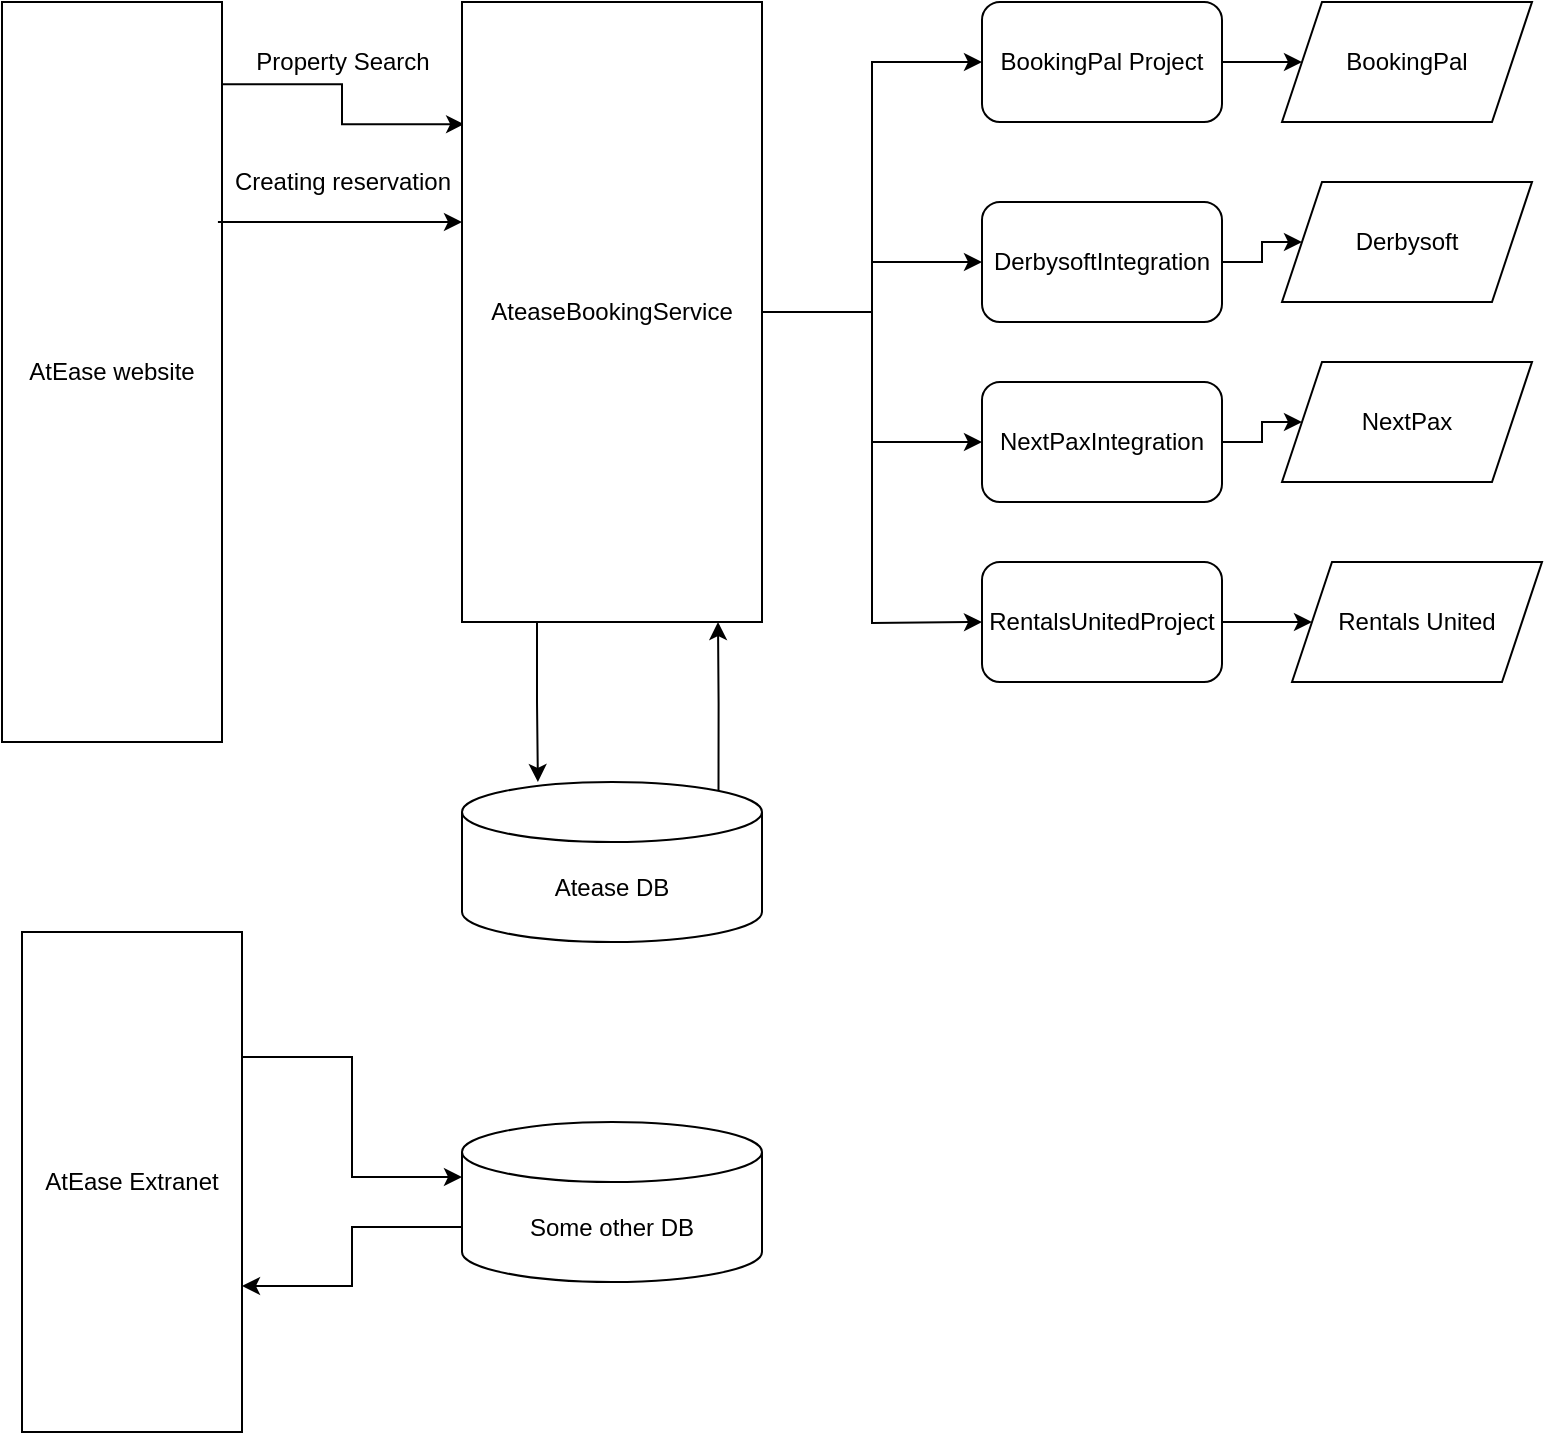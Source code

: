 <mxfile version="16.4.3" type="github">
  <diagram id="mBqlUh0IOHd4_IDjcAts" name="Page-1">
    <mxGraphModel dx="1422" dy="754" grid="1" gridSize="10" guides="1" tooltips="1" connect="1" arrows="1" fold="1" page="1" pageScale="1" pageWidth="827" pageHeight="1169" math="0" shadow="0">
      <root>
        <mxCell id="0" />
        <mxCell id="1" parent="0" />
        <mxCell id="Pcj03ghA1t9jqHRigUyF-5" value="" style="edgeStyle=orthogonalEdgeStyle;rounded=0;orthogonalLoop=1;jettySize=auto;html=1;exitX=0.111;exitY=0.009;exitDx=0;exitDy=0;exitPerimeter=0;entryX=0.197;entryY=0.993;entryDx=0;entryDy=0;entryPerimeter=0;" edge="1" parent="1" source="Pcj03ghA1t9jqHRigUyF-9" target="Pcj03ghA1t9jqHRigUyF-10">
          <mxGeometry relative="1" as="geometry">
            <mxPoint x="190" y="310" as="sourcePoint" />
            <mxPoint x="270" y="183" as="targetPoint" />
          </mxGeometry>
        </mxCell>
        <mxCell id="Pcj03ghA1t9jqHRigUyF-6" value="Property Search" style="text;html=1;align=center;verticalAlign=middle;resizable=0;points=[];autosize=1;strokeColor=none;fillColor=none;" vertex="1" parent="1">
          <mxGeometry x="170" y="140" width="100" height="20" as="geometry" />
        </mxCell>
        <mxCell id="Pcj03ghA1t9jqHRigUyF-9" value="&lt;span&gt;AtEase website&lt;/span&gt;" style="rounded=0;whiteSpace=wrap;html=1;direction=south;" vertex="1" parent="1">
          <mxGeometry x="50" y="120" width="110" height="370" as="geometry" />
        </mxCell>
        <mxCell id="Pcj03ghA1t9jqHRigUyF-12" style="edgeStyle=orthogonalEdgeStyle;rounded=0;orthogonalLoop=1;jettySize=auto;html=1;exitX=1;exitY=0.75;exitDx=0;exitDy=0;entryX=0.253;entryY=0;entryDx=0;entryDy=0;entryPerimeter=0;" edge="1" parent="1" source="Pcj03ghA1t9jqHRigUyF-10" target="Pcj03ghA1t9jqHRigUyF-11">
          <mxGeometry relative="1" as="geometry" />
        </mxCell>
        <mxCell id="Pcj03ghA1t9jqHRigUyF-18" value="" style="edgeStyle=orthogonalEdgeStyle;rounded=0;orthogonalLoop=1;jettySize=auto;html=1;entryX=0;entryY=0.5;entryDx=0;entryDy=0;" edge="1" parent="1" source="Pcj03ghA1t9jqHRigUyF-10" target="Pcj03ghA1t9jqHRigUyF-39">
          <mxGeometry relative="1" as="geometry">
            <mxPoint x="535" y="150" as="targetPoint" />
          </mxGeometry>
        </mxCell>
        <mxCell id="Pcj03ghA1t9jqHRigUyF-28" style="edgeStyle=orthogonalEdgeStyle;rounded=0;orthogonalLoop=1;jettySize=auto;html=1;entryX=0;entryY=0.5;entryDx=0;entryDy=0;" edge="1" parent="1" source="Pcj03ghA1t9jqHRigUyF-10" target="Pcj03ghA1t9jqHRigUyF-40">
          <mxGeometry relative="1" as="geometry">
            <mxPoint x="535" y="250" as="targetPoint" />
          </mxGeometry>
        </mxCell>
        <mxCell id="Pcj03ghA1t9jqHRigUyF-29" style="edgeStyle=orthogonalEdgeStyle;rounded=0;orthogonalLoop=1;jettySize=auto;html=1;entryX=0;entryY=0.5;entryDx=0;entryDy=0;" edge="1" parent="1" source="Pcj03ghA1t9jqHRigUyF-10" target="Pcj03ghA1t9jqHRigUyF-41">
          <mxGeometry relative="1" as="geometry">
            <mxPoint x="535" y="340" as="targetPoint" />
          </mxGeometry>
        </mxCell>
        <mxCell id="Pcj03ghA1t9jqHRigUyF-30" style="edgeStyle=orthogonalEdgeStyle;rounded=0;orthogonalLoop=1;jettySize=auto;html=1;" edge="1" parent="1" source="Pcj03ghA1t9jqHRigUyF-10">
          <mxGeometry relative="1" as="geometry">
            <mxPoint x="540" y="430" as="targetPoint" />
          </mxGeometry>
        </mxCell>
        <mxCell id="Pcj03ghA1t9jqHRigUyF-10" value="&lt;span&gt;AteaseBookingService&lt;/span&gt;" style="rounded=0;whiteSpace=wrap;html=1;direction=south;" vertex="1" parent="1">
          <mxGeometry x="280" y="120" width="150" height="310" as="geometry" />
        </mxCell>
        <mxCell id="Pcj03ghA1t9jqHRigUyF-13" style="edgeStyle=orthogonalEdgeStyle;rounded=0;orthogonalLoop=1;jettySize=auto;html=1;exitX=0.855;exitY=0;exitDx=0;exitDy=4.35;exitPerimeter=0;" edge="1" parent="1" source="Pcj03ghA1t9jqHRigUyF-11">
          <mxGeometry relative="1" as="geometry">
            <mxPoint x="408" y="430" as="targetPoint" />
          </mxGeometry>
        </mxCell>
        <mxCell id="Pcj03ghA1t9jqHRigUyF-11" value="Atease DB" style="shape=cylinder3;whiteSpace=wrap;html=1;boundedLbl=1;backgroundOutline=1;size=15;" vertex="1" parent="1">
          <mxGeometry x="280" y="510" width="150" height="80" as="geometry" />
        </mxCell>
        <mxCell id="Pcj03ghA1t9jqHRigUyF-15" value="" style="edgeStyle=orthogonalEdgeStyle;rounded=0;orthogonalLoop=1;jettySize=auto;html=1;exitX=0.111;exitY=0.009;exitDx=0;exitDy=0;exitPerimeter=0;entryX=0.197;entryY=0.993;entryDx=0;entryDy=0;entryPerimeter=0;" edge="1" parent="1">
          <mxGeometry relative="1" as="geometry">
            <mxPoint x="157.96" y="230.0" as="sourcePoint" />
            <mxPoint x="280.0" y="230.02" as="targetPoint" />
          </mxGeometry>
        </mxCell>
        <mxCell id="Pcj03ghA1t9jqHRigUyF-16" value="Creating reservation" style="text;html=1;align=center;verticalAlign=middle;resizable=0;points=[];autosize=1;strokeColor=none;fillColor=none;" vertex="1" parent="1">
          <mxGeometry x="160" y="200" width="120" height="20" as="geometry" />
        </mxCell>
        <mxCell id="Pcj03ghA1t9jqHRigUyF-33" style="edgeStyle=orthogonalEdgeStyle;rounded=0;orthogonalLoop=1;jettySize=auto;html=1;exitX=0.25;exitY=0;exitDx=0;exitDy=0;entryX=0;entryY=0;entryDx=0;entryDy=27.5;entryPerimeter=0;" edge="1" parent="1" source="Pcj03ghA1t9jqHRigUyF-31" target="Pcj03ghA1t9jqHRigUyF-32">
          <mxGeometry relative="1" as="geometry" />
        </mxCell>
        <mxCell id="Pcj03ghA1t9jqHRigUyF-31" value="&lt;span&gt;AtEase Extranet&lt;/span&gt;" style="rounded=0;whiteSpace=wrap;html=1;direction=south;" vertex="1" parent="1">
          <mxGeometry x="60" y="585" width="110" height="250" as="geometry" />
        </mxCell>
        <mxCell id="Pcj03ghA1t9jqHRigUyF-34" style="edgeStyle=orthogonalEdgeStyle;rounded=0;orthogonalLoop=1;jettySize=auto;html=1;exitX=0;exitY=0;exitDx=0;exitDy=52.5;exitPerimeter=0;entryX=0.708;entryY=0;entryDx=0;entryDy=0;entryPerimeter=0;" edge="1" parent="1" source="Pcj03ghA1t9jqHRigUyF-32" target="Pcj03ghA1t9jqHRigUyF-31">
          <mxGeometry relative="1" as="geometry" />
        </mxCell>
        <mxCell id="Pcj03ghA1t9jqHRigUyF-32" value="Some other DB" style="shape=cylinder3;whiteSpace=wrap;html=1;boundedLbl=1;backgroundOutline=1;size=15;" vertex="1" parent="1">
          <mxGeometry x="280" y="680" width="150" height="80" as="geometry" />
        </mxCell>
        <mxCell id="Pcj03ghA1t9jqHRigUyF-35" value="BookingPal" style="shape=parallelogram;perimeter=parallelogramPerimeter;whiteSpace=wrap;html=1;fixedSize=1;rounded=0;" vertex="1" parent="1">
          <mxGeometry x="690" y="120" width="125" height="60" as="geometry" />
        </mxCell>
        <mxCell id="Pcj03ghA1t9jqHRigUyF-36" value="Derbysoft" style="shape=parallelogram;perimeter=parallelogramPerimeter;whiteSpace=wrap;html=1;fixedSize=1;rounded=0;" vertex="1" parent="1">
          <mxGeometry x="690" y="210" width="125" height="60" as="geometry" />
        </mxCell>
        <mxCell id="Pcj03ghA1t9jqHRigUyF-37" value="NextPax" style="shape=parallelogram;perimeter=parallelogramPerimeter;whiteSpace=wrap;html=1;fixedSize=1;rounded=0;" vertex="1" parent="1">
          <mxGeometry x="690" y="300" width="125" height="60" as="geometry" />
        </mxCell>
        <mxCell id="Pcj03ghA1t9jqHRigUyF-38" value="Rentals United" style="shape=parallelogram;perimeter=parallelogramPerimeter;whiteSpace=wrap;html=1;fixedSize=1;rounded=0;" vertex="1" parent="1">
          <mxGeometry x="695" y="400" width="125" height="60" as="geometry" />
        </mxCell>
        <mxCell id="Pcj03ghA1t9jqHRigUyF-43" value="" style="edgeStyle=orthogonalEdgeStyle;rounded=0;orthogonalLoop=1;jettySize=auto;html=1;" edge="1" parent="1" source="Pcj03ghA1t9jqHRigUyF-39" target="Pcj03ghA1t9jqHRigUyF-35">
          <mxGeometry relative="1" as="geometry" />
        </mxCell>
        <mxCell id="Pcj03ghA1t9jqHRigUyF-39" value="BookingPal Project" style="rounded=1;whiteSpace=wrap;html=1;" vertex="1" parent="1">
          <mxGeometry x="540" y="120" width="120" height="60" as="geometry" />
        </mxCell>
        <mxCell id="Pcj03ghA1t9jqHRigUyF-44" value="" style="edgeStyle=orthogonalEdgeStyle;rounded=0;orthogonalLoop=1;jettySize=auto;html=1;" edge="1" parent="1" source="Pcj03ghA1t9jqHRigUyF-40" target="Pcj03ghA1t9jqHRigUyF-36">
          <mxGeometry relative="1" as="geometry" />
        </mxCell>
        <mxCell id="Pcj03ghA1t9jqHRigUyF-40" value="DerbysoftIntegration" style="rounded=1;whiteSpace=wrap;html=1;" vertex="1" parent="1">
          <mxGeometry x="540" y="220" width="120" height="60" as="geometry" />
        </mxCell>
        <mxCell id="Pcj03ghA1t9jqHRigUyF-45" value="" style="edgeStyle=orthogonalEdgeStyle;rounded=0;orthogonalLoop=1;jettySize=auto;html=1;" edge="1" parent="1" source="Pcj03ghA1t9jqHRigUyF-41" target="Pcj03ghA1t9jqHRigUyF-37">
          <mxGeometry relative="1" as="geometry" />
        </mxCell>
        <mxCell id="Pcj03ghA1t9jqHRigUyF-41" value="NextPaxIntegration" style="rounded=1;whiteSpace=wrap;html=1;" vertex="1" parent="1">
          <mxGeometry x="540" y="310" width="120" height="60" as="geometry" />
        </mxCell>
        <mxCell id="Pcj03ghA1t9jqHRigUyF-46" value="" style="edgeStyle=orthogonalEdgeStyle;rounded=0;orthogonalLoop=1;jettySize=auto;html=1;" edge="1" parent="1" source="Pcj03ghA1t9jqHRigUyF-42" target="Pcj03ghA1t9jqHRigUyF-38">
          <mxGeometry relative="1" as="geometry" />
        </mxCell>
        <mxCell id="Pcj03ghA1t9jqHRigUyF-42" value="RentalsUnitedProject" style="rounded=1;whiteSpace=wrap;html=1;" vertex="1" parent="1">
          <mxGeometry x="540" y="400" width="120" height="60" as="geometry" />
        </mxCell>
      </root>
    </mxGraphModel>
  </diagram>
</mxfile>

